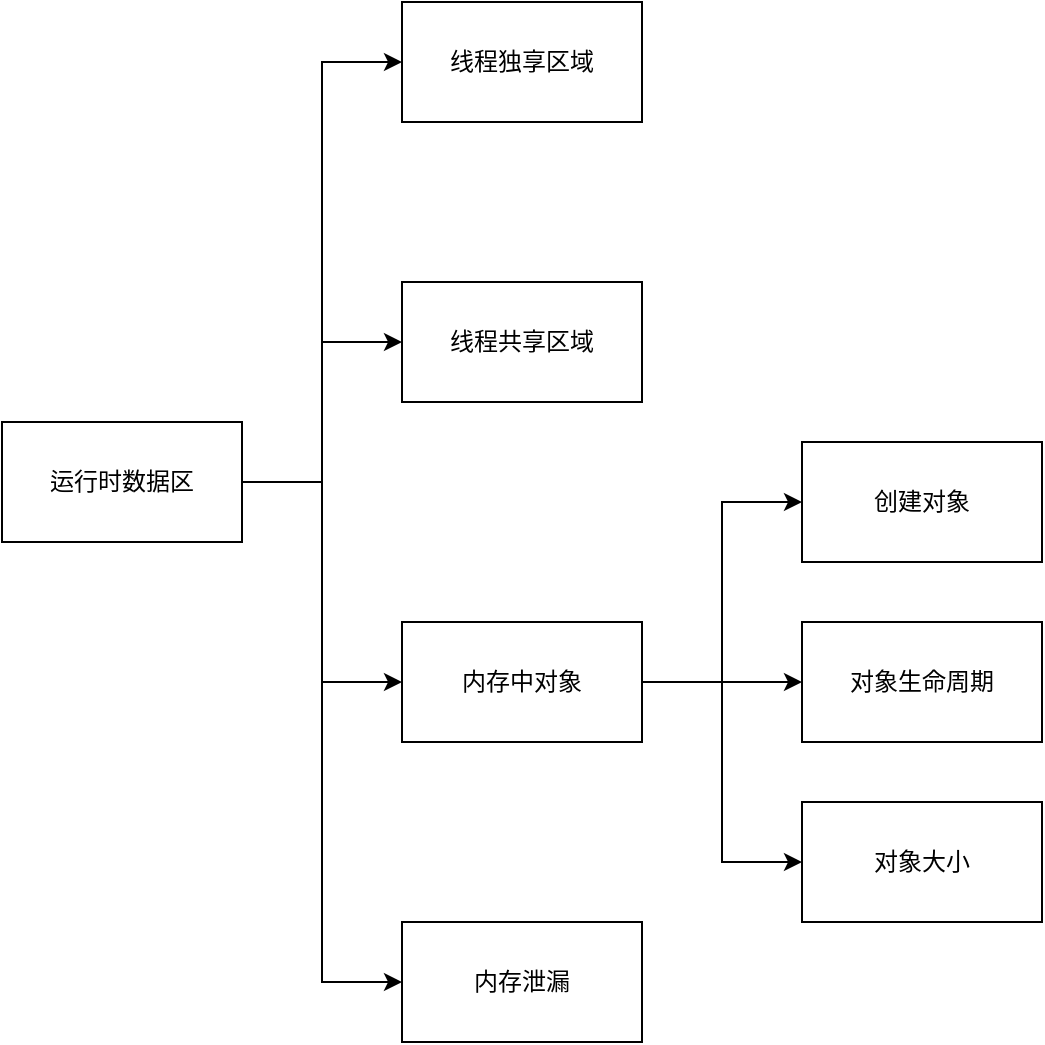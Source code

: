 <mxfile version="21.6.5" type="device">
  <diagram name="第 1 页" id="UpzA3Q8jag92hRXOgRv-">
    <mxGraphModel dx="1101" dy="744" grid="1" gridSize="10" guides="1" tooltips="1" connect="1" arrows="1" fold="1" page="1" pageScale="1" pageWidth="827" pageHeight="1169" math="0" shadow="0">
      <root>
        <mxCell id="0" />
        <mxCell id="1" parent="0" />
        <mxCell id="oOW-L5OWWit1w-jpv3Xd-5" value="" style="edgeStyle=orthogonalEdgeStyle;rounded=0;orthogonalLoop=1;jettySize=auto;html=1;entryX=0;entryY=0.5;entryDx=0;entryDy=0;" edge="1" parent="1" source="oOW-L5OWWit1w-jpv3Xd-1" target="oOW-L5OWWit1w-jpv3Xd-4">
          <mxGeometry relative="1" as="geometry" />
        </mxCell>
        <mxCell id="oOW-L5OWWit1w-jpv3Xd-10" style="edgeStyle=orthogonalEdgeStyle;rounded=0;orthogonalLoop=1;jettySize=auto;html=1;entryX=0;entryY=0.5;entryDx=0;entryDy=0;" edge="1" parent="1" source="oOW-L5OWWit1w-jpv3Xd-1" target="oOW-L5OWWit1w-jpv3Xd-6">
          <mxGeometry relative="1" as="geometry" />
        </mxCell>
        <mxCell id="oOW-L5OWWit1w-jpv3Xd-11" style="edgeStyle=orthogonalEdgeStyle;rounded=0;orthogonalLoop=1;jettySize=auto;html=1;entryX=0;entryY=0.5;entryDx=0;entryDy=0;" edge="1" parent="1" source="oOW-L5OWWit1w-jpv3Xd-1" target="oOW-L5OWWit1w-jpv3Xd-7">
          <mxGeometry relative="1" as="geometry" />
        </mxCell>
        <mxCell id="oOW-L5OWWit1w-jpv3Xd-12" style="edgeStyle=orthogonalEdgeStyle;rounded=0;orthogonalLoop=1;jettySize=auto;html=1;entryX=0;entryY=0.5;entryDx=0;entryDy=0;" edge="1" parent="1" source="oOW-L5OWWit1w-jpv3Xd-1" target="oOW-L5OWWit1w-jpv3Xd-8">
          <mxGeometry relative="1" as="geometry" />
        </mxCell>
        <mxCell id="oOW-L5OWWit1w-jpv3Xd-1" value="运行时数据区" style="rounded=0;whiteSpace=wrap;html=1;" vertex="1" parent="1">
          <mxGeometry x="40" y="290" width="120" height="60" as="geometry" />
        </mxCell>
        <mxCell id="oOW-L5OWWit1w-jpv3Xd-4" value="线程共享区域" style="rounded=0;whiteSpace=wrap;html=1;" vertex="1" parent="1">
          <mxGeometry x="240" y="220" width="120" height="60" as="geometry" />
        </mxCell>
        <mxCell id="oOW-L5OWWit1w-jpv3Xd-6" value="线程独享区域" style="rounded=0;whiteSpace=wrap;html=1;" vertex="1" parent="1">
          <mxGeometry x="240" y="80" width="120" height="60" as="geometry" />
        </mxCell>
        <mxCell id="oOW-L5OWWit1w-jpv3Xd-14" value="" style="edgeStyle=orthogonalEdgeStyle;rounded=0;orthogonalLoop=1;jettySize=auto;html=1;" edge="1" parent="1" source="oOW-L5OWWit1w-jpv3Xd-7" target="oOW-L5OWWit1w-jpv3Xd-13">
          <mxGeometry relative="1" as="geometry" />
        </mxCell>
        <mxCell id="oOW-L5OWWit1w-jpv3Xd-17" style="edgeStyle=orthogonalEdgeStyle;rounded=0;orthogonalLoop=1;jettySize=auto;html=1;entryX=0;entryY=0.5;entryDx=0;entryDy=0;" edge="1" parent="1" source="oOW-L5OWWit1w-jpv3Xd-7" target="oOW-L5OWWit1w-jpv3Xd-15">
          <mxGeometry relative="1" as="geometry" />
        </mxCell>
        <mxCell id="oOW-L5OWWit1w-jpv3Xd-18" style="edgeStyle=orthogonalEdgeStyle;rounded=0;orthogonalLoop=1;jettySize=auto;html=1;entryX=0;entryY=0.5;entryDx=0;entryDy=0;" edge="1" parent="1" source="oOW-L5OWWit1w-jpv3Xd-7" target="oOW-L5OWWit1w-jpv3Xd-16">
          <mxGeometry relative="1" as="geometry" />
        </mxCell>
        <mxCell id="oOW-L5OWWit1w-jpv3Xd-7" value="内存中对象" style="rounded=0;whiteSpace=wrap;html=1;" vertex="1" parent="1">
          <mxGeometry x="240" y="390" width="120" height="60" as="geometry" />
        </mxCell>
        <mxCell id="oOW-L5OWWit1w-jpv3Xd-8" value="内存泄漏" style="rounded=0;whiteSpace=wrap;html=1;" vertex="1" parent="1">
          <mxGeometry x="240" y="540" width="120" height="60" as="geometry" />
        </mxCell>
        <mxCell id="oOW-L5OWWit1w-jpv3Xd-13" value="对象生命周期" style="rounded=0;whiteSpace=wrap;html=1;" vertex="1" parent="1">
          <mxGeometry x="440" y="390" width="120" height="60" as="geometry" />
        </mxCell>
        <mxCell id="oOW-L5OWWit1w-jpv3Xd-15" value="创建对象" style="rounded=0;whiteSpace=wrap;html=1;" vertex="1" parent="1">
          <mxGeometry x="440" y="300" width="120" height="60" as="geometry" />
        </mxCell>
        <mxCell id="oOW-L5OWWit1w-jpv3Xd-16" value="对象大小" style="rounded=0;whiteSpace=wrap;html=1;" vertex="1" parent="1">
          <mxGeometry x="440" y="480" width="120" height="60" as="geometry" />
        </mxCell>
      </root>
    </mxGraphModel>
  </diagram>
</mxfile>
